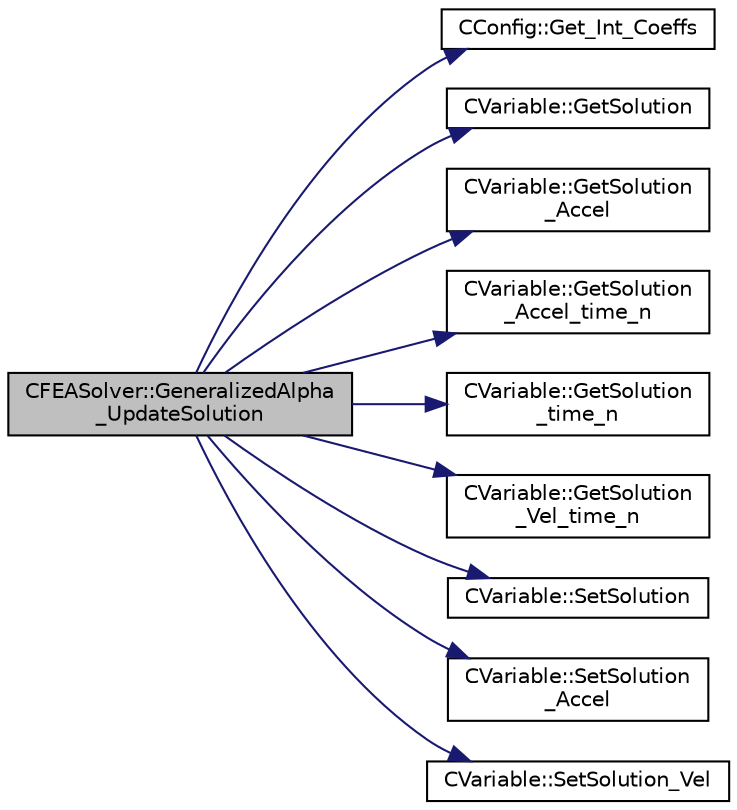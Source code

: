 digraph "CFEASolver::GeneralizedAlpha_UpdateSolution"
{
 // LATEX_PDF_SIZE
  edge [fontname="Helvetica",fontsize="10",labelfontname="Helvetica",labelfontsize="10"];
  node [fontname="Helvetica",fontsize="10",shape=record];
  rankdir="LR";
  Node1 [label="CFEASolver::GeneralizedAlpha\l_UpdateSolution",height=0.2,width=0.4,color="black", fillcolor="grey75", style="filled", fontcolor="black",tooltip="Update the solution using an implicit Generalized Alpha solver."];
  Node1 -> Node2 [color="midnightblue",fontsize="10",style="solid",fontname="Helvetica"];
  Node2 [label="CConfig::Get_Int_Coeffs",height=0.2,width=0.4,color="black", fillcolor="white", style="filled",URL="$classCConfig.html#ac6c186fe7ee848e569052cda2ce6d33f",tooltip="Get the integration coefficients for the Generalized Alpha - Newmark integration integration scheme."];
  Node1 -> Node3 [color="midnightblue",fontsize="10",style="solid",fontname="Helvetica"];
  Node3 [label="CVariable::GetSolution",height=0.2,width=0.4,color="black", fillcolor="white", style="filled",URL="$classCVariable.html#a261483e39c23c1de7cb9aea7e917c121",tooltip="Get the solution."];
  Node1 -> Node4 [color="midnightblue",fontsize="10",style="solid",fontname="Helvetica"];
  Node4 [label="CVariable::GetSolution\l_Accel",height=0.2,width=0.4,color="black", fillcolor="white", style="filled",URL="$classCVariable.html#aef2fdf091198070a00d12cdb4dea3ff6",tooltip="Get the acceleration (Structural Analysis)."];
  Node1 -> Node5 [color="midnightblue",fontsize="10",style="solid",fontname="Helvetica"];
  Node5 [label="CVariable::GetSolution\l_Accel_time_n",height=0.2,width=0.4,color="black", fillcolor="white", style="filled",URL="$classCVariable.html#acb493936a05287142a6257122f5cefb5",tooltip="Get the acceleration of the nodes (Structural Analysis) at time n."];
  Node1 -> Node6 [color="midnightblue",fontsize="10",style="solid",fontname="Helvetica"];
  Node6 [label="CVariable::GetSolution\l_time_n",height=0.2,width=0.4,color="black", fillcolor="white", style="filled",URL="$classCVariable.html#a9162db789c2ca2b71159697cc500fcce",tooltip="Get the solution at time n."];
  Node1 -> Node7 [color="midnightblue",fontsize="10",style="solid",fontname="Helvetica"];
  Node7 [label="CVariable::GetSolution\l_Vel_time_n",height=0.2,width=0.4,color="black", fillcolor="white", style="filled",URL="$classCVariable.html#ab36e9bb95a17f0561a94edb80f1ca4c0",tooltip="Get the velocity of the nodes (Structural Analysis) at time n."];
  Node1 -> Node8 [color="midnightblue",fontsize="10",style="solid",fontname="Helvetica"];
  Node8 [label="CVariable::SetSolution",height=0.2,width=0.4,color="black", fillcolor="white", style="filled",URL="$classCVariable.html#a22fbbd7bc6491672843000644a05c6a5",tooltip="Set the value of the solution, all variables."];
  Node1 -> Node9 [color="midnightblue",fontsize="10",style="solid",fontname="Helvetica"];
  Node9 [label="CVariable::SetSolution\l_Accel",height=0.2,width=0.4,color="black", fillcolor="white", style="filled",URL="$classCVariable.html#af87029baec777039085fb1ff17ee9555",tooltip="Set the value of the acceleration (Structural Analysis)."];
  Node1 -> Node10 [color="midnightblue",fontsize="10",style="solid",fontname="Helvetica"];
  Node10 [label="CVariable::SetSolution_Vel",height=0.2,width=0.4,color="black", fillcolor="white", style="filled",URL="$classCVariable.html#a5c1430d98acd399f1371f23e6fae053f",tooltip="Set the value of the velocity (Structural Analysis)."];
}
